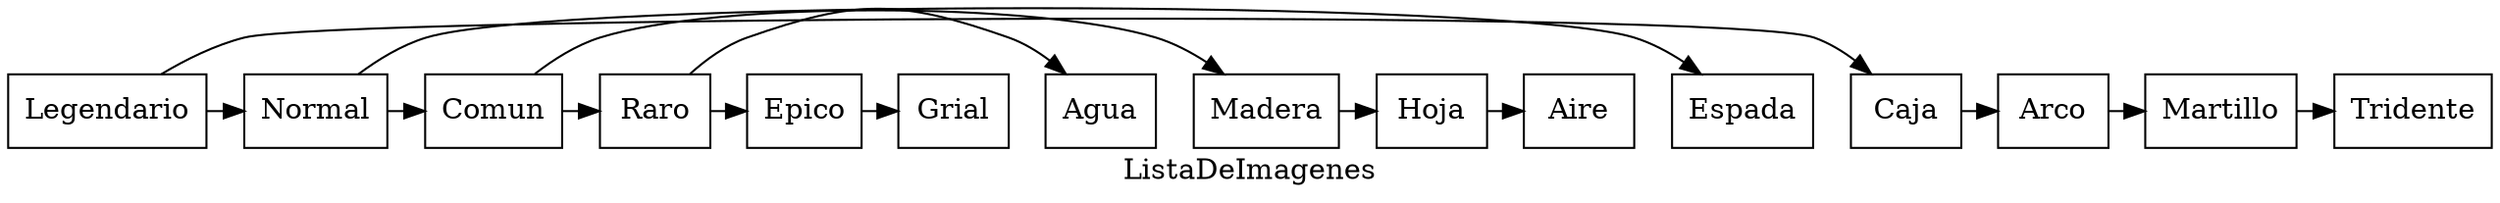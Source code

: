






digraph G {
label="ListaDeImagenes";
node [shape=box];
//agregar nodos
N1[label="Legendario"];
C1[label="Caja"];
C6[label="Arco"];
C7[label="Martillo"];
C8[label="Tridente"];
N2[label="Normal"];
C2[label="Espada"];
N3[label="Comun"];
C9[label="Madera"];
C3[label="Hoja"];
C10[label="Aire"];
N4[label="Raro"];
C4[label="Agua"];
N5[label="Epico"];
C5[label="Grial"];
//Enlazar imagenes
{rank=same;
N1->N2->N3->N4->N5
N1->C1->C6->C7->C8
N2->C2
N3->C9->C3->C10
N4->C4
N5->C5

}
}

